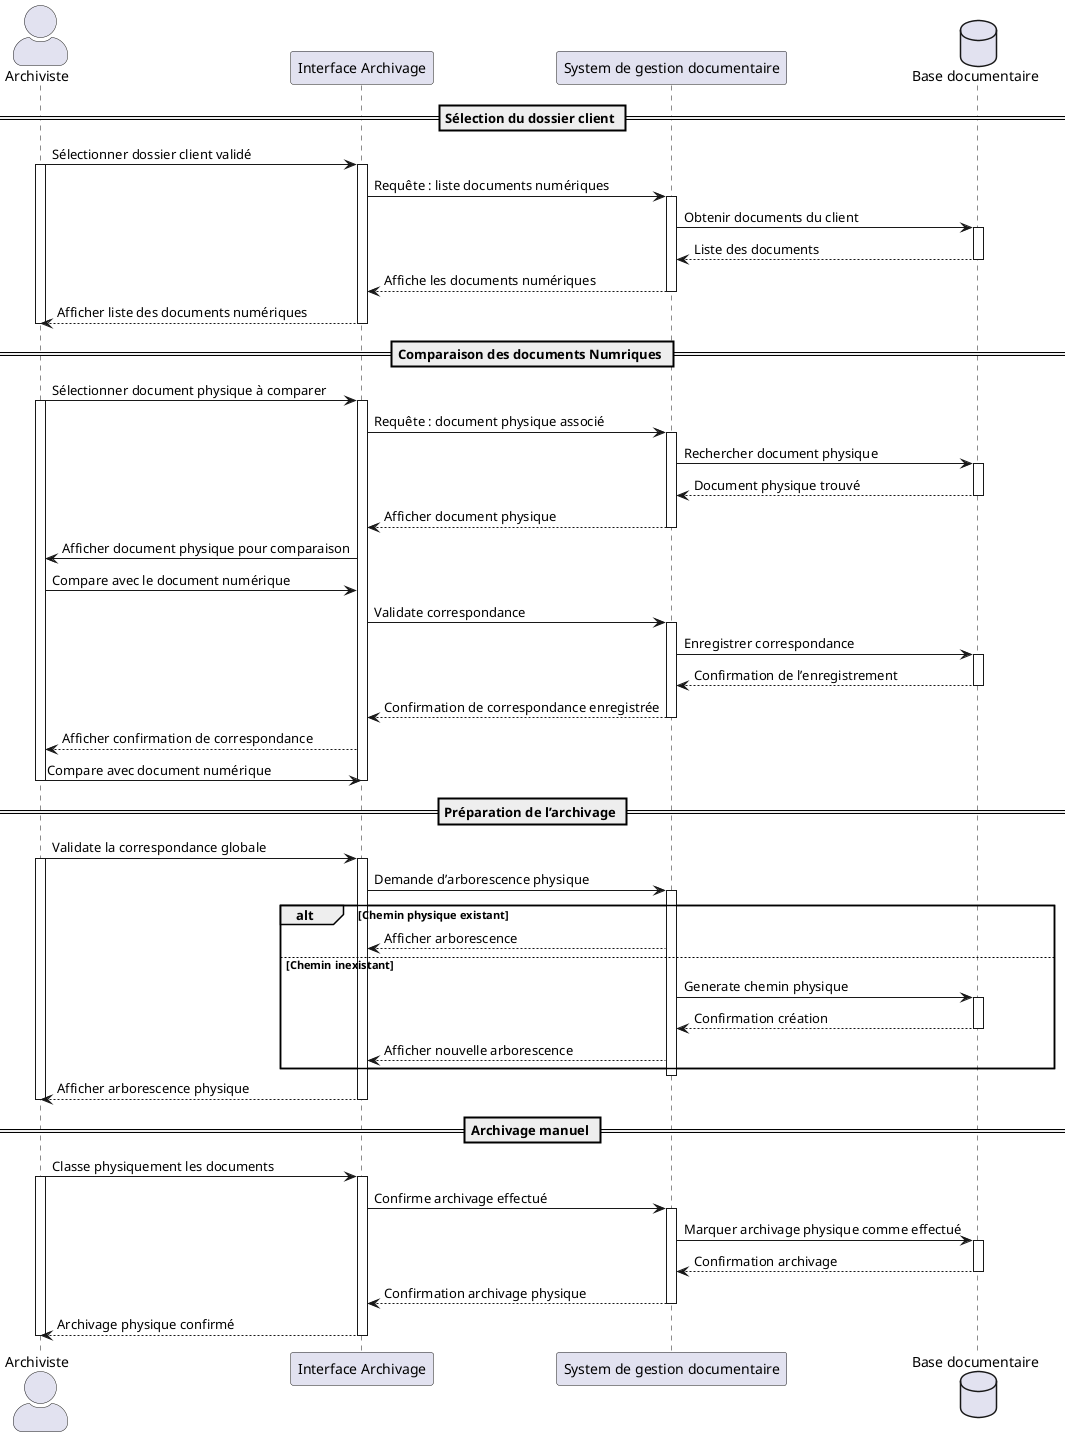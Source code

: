 @startuml UC060
skinparam actorStyle awesome

actor "Archiviste" as Archiviste
participant "Interface Archivage" as UI
participant "System de gestion documentaire" as System
database "Base documentaire" as BDD

== Sélection du dossier client ==
Archiviste -> UI : Sélectionner dossier client validé
activate Archiviste
activate UI
UI -> System : Requête : liste documents numériques
activate System
System -> BDD : Obtenir documents du client
activate BDD
BDD --> System : Liste des documents
deactivate BDD
System --> UI : Affiche les documents numériques
deactivate System
UI --> Archiviste : Afficher liste des documents numériques
deactivate UI
deactivate Archiviste

== Comparaison des documents Numriques ==
Archiviste -> UI : Sélectionner document physique à comparer
activate Archiviste
activate UI
UI -> System : Requête : document physique associé
activate System
System -> BDD : Rechercher document physique
activate BDD
BDD --> System : Document physique trouvé
deactivate BDD
System --> UI : Afficher document physique
deactivate System
UI -> Archiviste : Afficher document physique pour comparaison
Archiviste -> UI : Compare avec le document numérique
UI -> System : Validate correspondance
activate System
System -> BDD : Enregistrer correspondance
activate BDD
BDD --> System : Confirmation de l’enregistrement
deactivate BDD
System --> UI : Confirmation de correspondance enregistrée
deactivate System
UI --> Archiviste : Afficher confirmation de correspondance
Archiviste -> UI : Compare avec document numérique
deactivate Archiviste
deactivate UI

== Préparation de l’archivage ==
Archiviste -> UI : Validate la correspondance globale
activate UI
activate Archiviste
UI -> System : Demande d’arborescence physique
activate System

alt Chemin physique existant
  System --> UI : Afficher arborescence
else Chemin inexistant
  System -> BDD : Generate chemin physique
    activate BDD
  BDD --> System : Confirmation création
    deactivate BDD
  System --> UI : Afficher nouvelle arborescence
end
deactivate System
UI --> Archiviste : Afficher arborescence physique
deactivate Archiviste
deactivate UI

== Archivage manuel ==
Archiviste -> UI : Classe physiquement les documents
activate Archiviste
activate UI
UI -> System : Confirme archivage effectué
activate System
System -> BDD : Marquer archivage physique comme effectué
activate BDD
BDD --> System : Confirmation archivage
deactivate BDD
System --> UI : Confirmation archivage physique
deactivate System
UI --> Archiviste : Archivage physique confirmé
deactivate UI
deactivate Archiviste
@enduml
